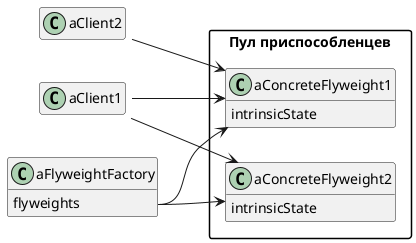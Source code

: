 @startuml
left to right direction

hide empty members
hide methods 
skinparam packageStyle rectangle

package "Пул приспособленцев" {
  class aConcreteFlyweight1 {
    intrinsicState
  }

  class aConcreteFlyweight2 {
    intrinsicState
  }
}

class aClient1 {
  {method} one
  {method} two
}

class aClient2 {
  {method} one
  {method} two
}

class aFlyweightFactory {
  flyweights
}

aFlyweightFactory::flyweights --> aConcreteFlyweight1
aFlyweightFactory::flyweights --> aConcreteFlyweight2
aClient1::one --> aConcreteFlyweight1
aClient1::one --> aConcreteFlyweight2
aClient2::two --> aConcreteFlyweight1
@enduml
